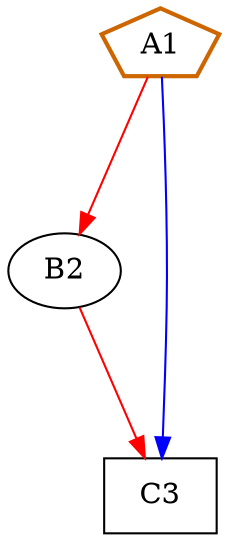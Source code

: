 digraph G {
graph [root="Demo",rankdir   = TB, nodesep           = 0.6, mindist     = 1.0, ranksep = 1.0, overlap = false]
node [style     = "filled", fillcolor = "white", color = "black"]
A1[cpu="0", flags="0x00002012", type="switch", toffs="0", pattern="patternA", patentry="true", patexit="false", beamproc="beamA", bpentry="false", bpexit="false", shape     = "pentagon", fillcolor = "white", penwidth=2, color = "darkorange3"];
B2[cpu="0", flags="0x00008002", type="tmsg", toffs="0", pattern="patternA", patentry="false", patexit="true", beamproc="beamA", bpentry="false", bpexit="false", fid="1", gid="33", evtno="0", beamin="0", bpcstart="0", sid="0", bpid="0", reqnobeam="0", vacc="0", id="0x1021000000000000", par="0x0000000000000001", tef="0", shape     = "oval", fillcolor = "white"];
C3[cpu="0", flags="0x00100007", type="block", tperiod="2000", pattern="patternA", patentry="false", patexit="false", beamproc="beamA", bpentry="false", bpexit="false", qlo="true", qhi="false", qil="false", shape     = "rectangle", fillcolor = "white"];
A1->B2 [type="defdst", color = "red"];
B2->C3 [type="defdst", color = "red"];
A1->C3 [type="target", color = "blue"];
}
